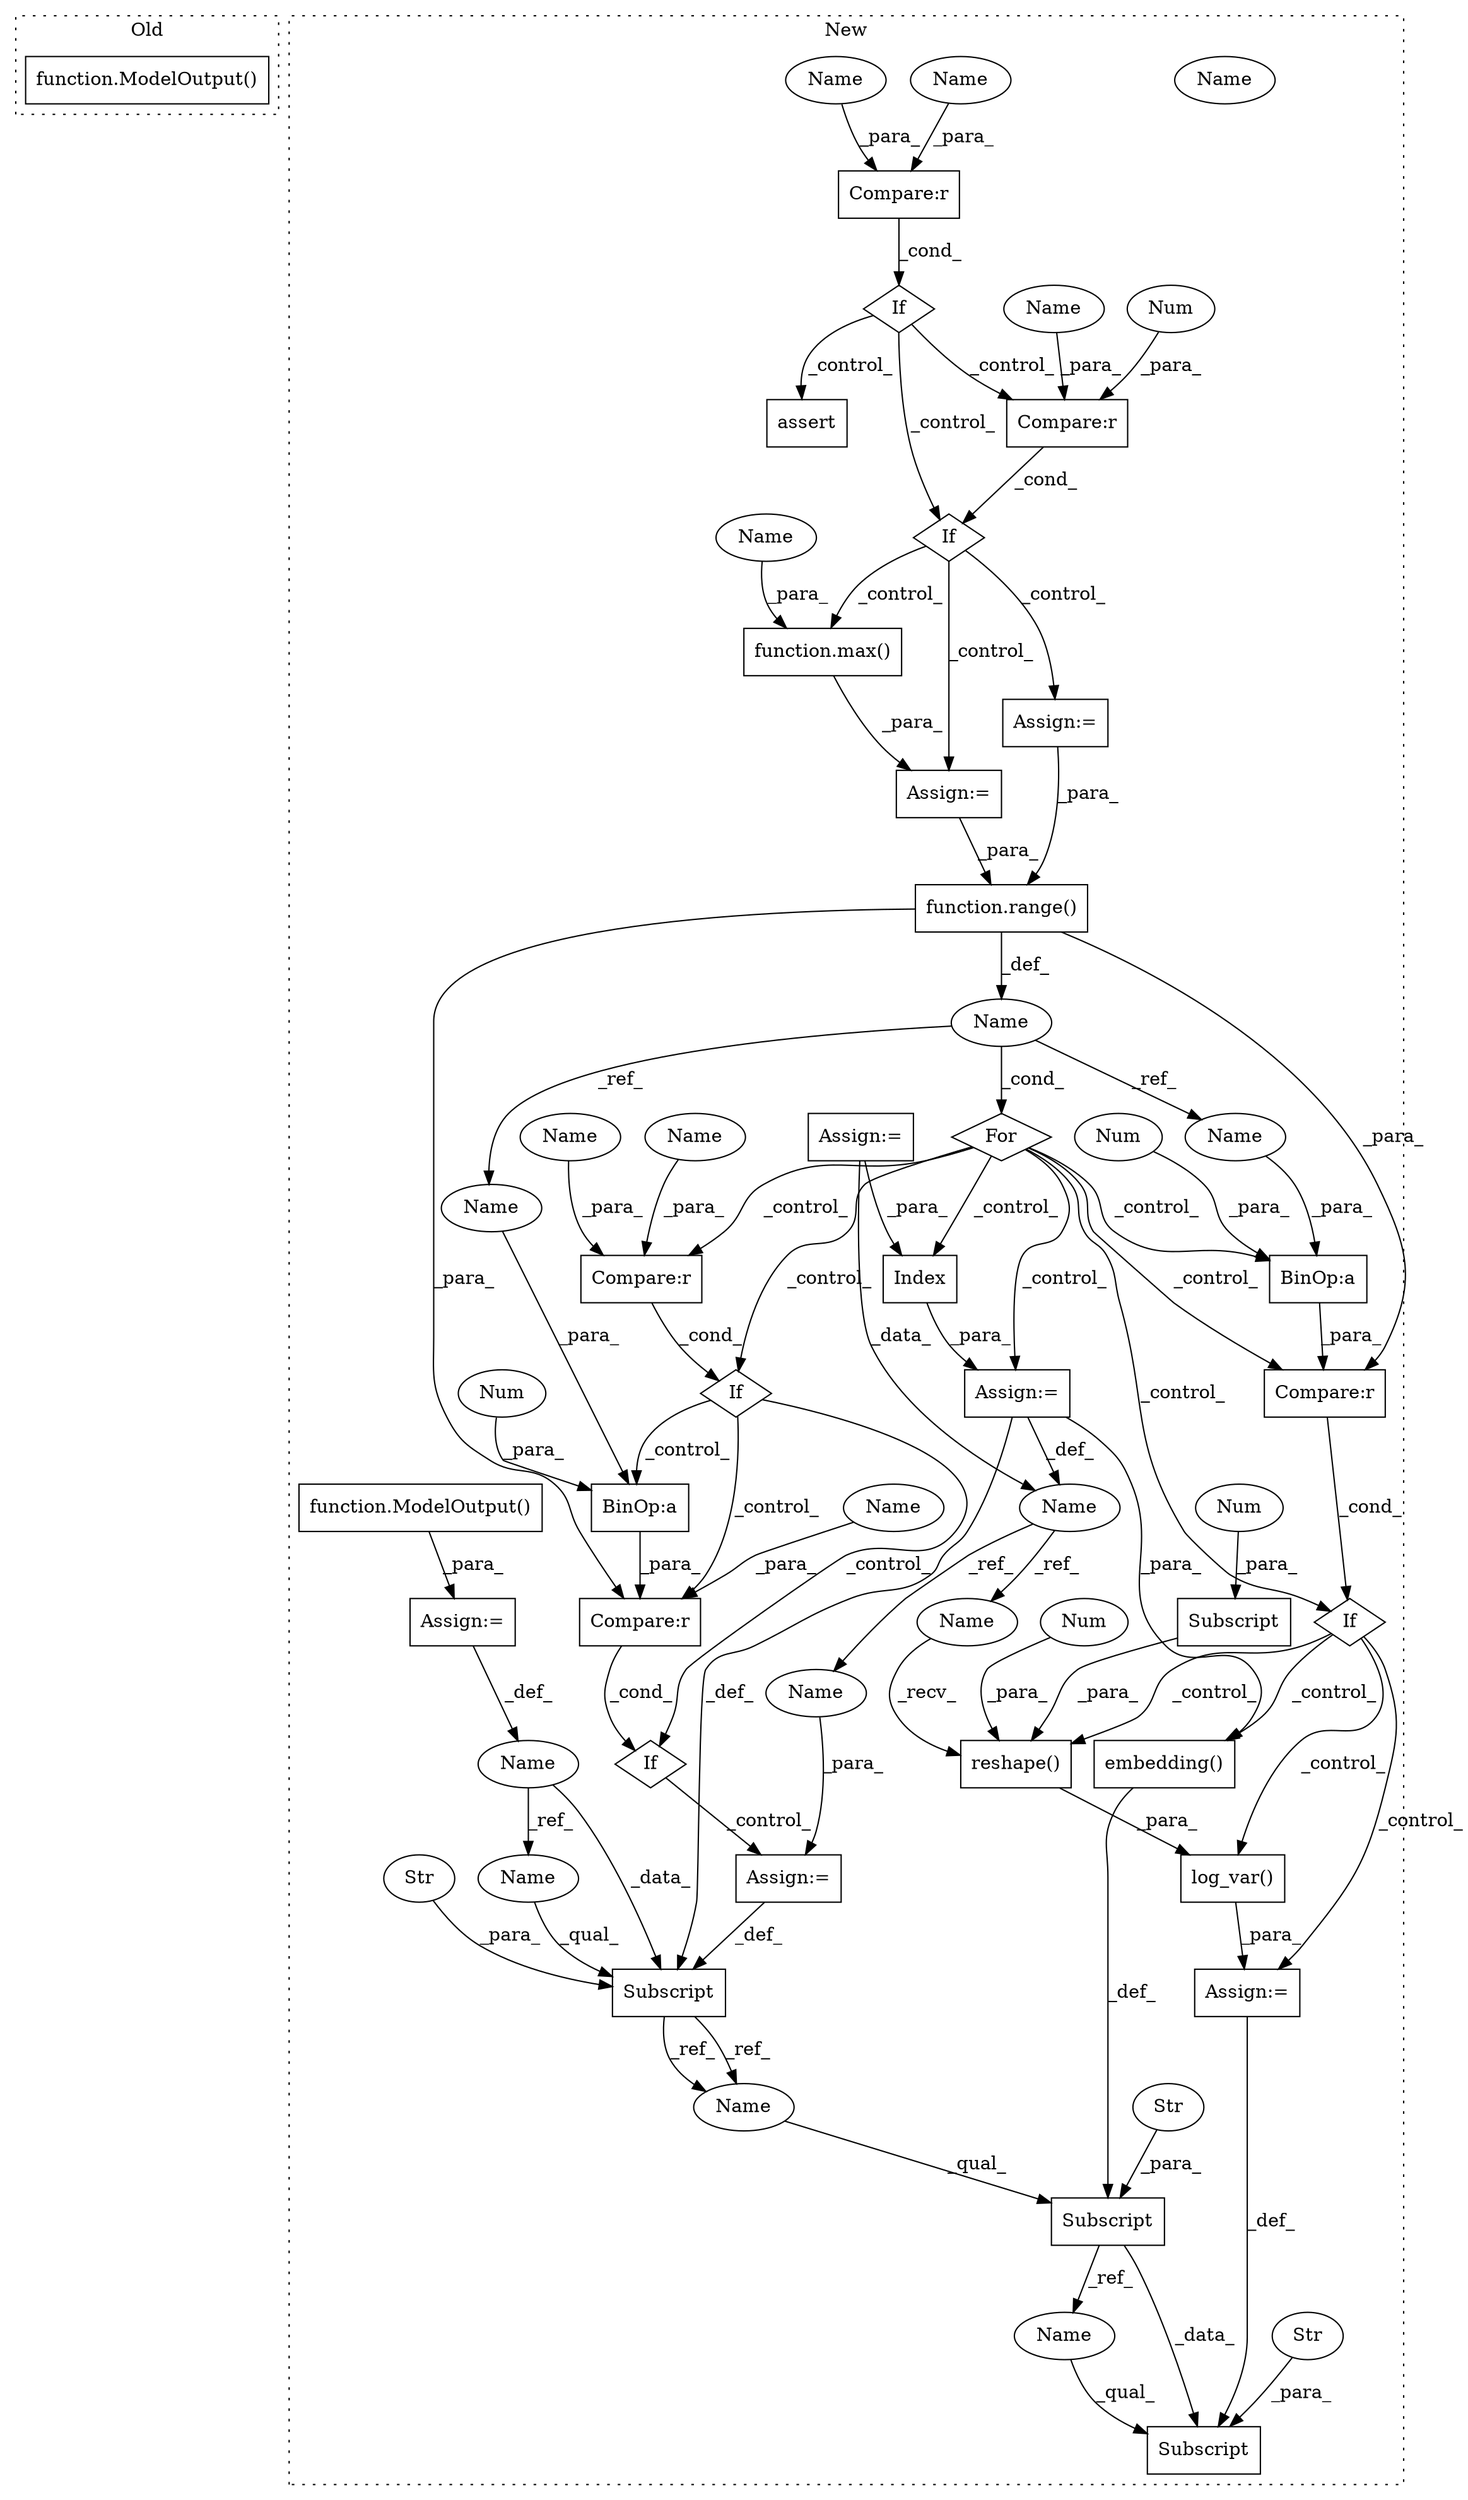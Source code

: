 digraph G {
subgraph cluster0 {
1 [label="function.ModelOutput()" a="75" s="7334" l="96" shape="box"];
label = "Old";
style="dotted";
}
subgraph cluster1 {
2 [label="function.max()" a="75" s="10654,10677" l="4,1" shape="box"];
3 [label="If" a="96" s="10946" l="3" shape="diamond"];
4 [label="BinOp:a" a="82" s="10839" l="1" shape="box"];
5 [label="If" a="96" s="10835" l="3" shape="diamond"];
6 [label="BinOp:a" a="82" s="10950" l="1" shape="box"];
7 [label="If" a="96" s="10248" l="3" shape="diamond"];
8 [label="function.range()" a="75" s="10714,10729" l="6,1" shape="box"];
9 [label="If" a="96" s="10539" l="3" shape="diamond"];
10 [label="For" a="107" s="10705,10730" l="4,14" shape="diamond"];
11 [label="If" a="96" s="10783" l="3" shape="diamond"];
12 [label="Num" a="76" s="10840" l="1" shape="ellipse"];
13 [label="Num" a="76" s="10951" l="1" shape="ellipse"];
14 [label="Compare:r" a="40" s="10542" l="25" shape="box"];
15 [label="Num" a="76" s="10542" l="2" shape="ellipse"];
16 [label="Compare:r" a="40" s="10251" l="31" shape="box"];
17 [label="Compare:r" a="40" s="10786" l="31" shape="box"];
18 [label="Compare:r" a="40" s="10838" l="26" shape="box"];
19 [label="Compare:r" a="40" s="10949" l="17" shape="box"];
20 [label="assert" a="65" s="10297" l="7" shape="box"];
21 [label="Name" a="87" s="10709" l="1" shape="ellipse"];
22 [label="Assign:=" a="68" s="10918" l="3" shape="box"];
23 [label="Subscript" a="63" s="10886,0" l="32,0" shape="box"];
24 [label="Str" a="66" s="10893" l="24" shape="ellipse"];
25 [label="Name" a="87" s="10184" l="6" shape="ellipse"];
26 [label="Assign:=" a="68" s="10594" l="3" shape="box"];
27 [label="Assign:=" a="68" s="10651" l="3" shape="box"];
28 [label="function.ModelOutput()" a="75" s="10193" l="13" shape="box"];
29 [label="Assign:=" a="68" s="10190" l="3" shape="box"];
30 [label="Assign:=" a="68" s="11090" l="3" shape="box"];
31 [label="Index" a="46" s="10750,10768" l="15,1" shape="box"];
32 [label="Assign:=" a="68" s="10747" l="3" shape="box"];
33 [label="Assign:=" a="68" s="10691" l="3" shape="box"];
34 [label="log_var()" a="75" s="11093,11133" l="13,1" shape="box"];
35 [label="Subscript" a="63" s="11066,0" l="24,0" shape="box"];
36 [label="Str" a="66" s="11073" l="16" shape="ellipse"];
37 [label="Subscript" a="63" s="10984,0" l="19,0" shape="box"];
38 [label="Str" a="66" s="10991" l="11" shape="ellipse"];
39 [label="Name" a="87" s="10744" l="3" shape="ellipse"];
40 [label="reshape()" a="75" s="11106,11132" l="12,1" shape="box"];
41 [label="Subscript" a="63" s="11118,0" l="10,0" shape="box"];
42 [label="embedding()" a="75" s="11006,11048" l="15,1" shape="box"];
43 [label="Num" a="76" s="11130" l="2" shape="ellipse"];
44 [label="Num" a="76" s="11126" l="1" shape="ellipse"];
45 [label="Name" a="87" s="10984" l="6" shape="ellipse"];
46 [label="Name" a="87" s="10949" l="1" shape="ellipse"];
47 [label="Name" a="87" s="10838" l="1" shape="ellipse"];
48 [label="Name" a="87" s="10984" l="6" shape="ellipse"];
49 [label="Name" a="87" s="10886" l="6" shape="ellipse"];
50 [label="Name" a="87" s="10278" l="4" shape="ellipse"];
51 [label="Name" a="87" s="10813" l="4" shape="ellipse"];
52 [label="Name" a="87" s="11066" l="6" shape="ellipse"];
53 [label="Name" a="87" s="10921" l="3" shape="ellipse"];
54 [label="Name" a="87" s="11106" l="3" shape="ellipse"];
55 [label="Name" a="87" s="10845" l="19" shape="ellipse"];
56 [label="Name" a="87" s="10786" l="19" shape="ellipse"];
57 [label="Name" a="87" s="10548" l="19" shape="ellipse"];
58 [label="Name" a="87" s="10658" l="19" shape="ellipse"];
59 [label="Name" a="87" s="10251" l="19" shape="ellipse"];
label = "New";
style="dotted";
}
2 -> 27 [label="_para_"];
3 -> 30 [label="_control_"];
3 -> 42 [label="_control_"];
3 -> 40 [label="_control_"];
3 -> 34 [label="_control_"];
4 -> 18 [label="_para_"];
5 -> 22 [label="_control_"];
6 -> 19 [label="_para_"];
7 -> 9 [label="_control_"];
7 -> 20 [label="_control_"];
7 -> 14 [label="_control_"];
8 -> 21 [label="_def_"];
8 -> 19 [label="_para_"];
8 -> 18 [label="_para_"];
9 -> 2 [label="_control_"];
9 -> 26 [label="_control_"];
9 -> 27 [label="_control_"];
10 -> 19 [label="_control_"];
10 -> 32 [label="_control_"];
10 -> 11 [label="_control_"];
10 -> 31 [label="_control_"];
10 -> 3 [label="_control_"];
10 -> 6 [label="_control_"];
10 -> 17 [label="_control_"];
11 -> 18 [label="_control_"];
11 -> 5 [label="_control_"];
11 -> 4 [label="_control_"];
12 -> 4 [label="_para_"];
13 -> 6 [label="_para_"];
14 -> 9 [label="_cond_"];
15 -> 14 [label="_para_"];
16 -> 7 [label="_cond_"];
17 -> 11 [label="_cond_"];
18 -> 5 [label="_cond_"];
19 -> 3 [label="_cond_"];
21 -> 46 [label="_ref_"];
21 -> 10 [label="_cond_"];
21 -> 47 [label="_ref_"];
22 -> 23 [label="_def_"];
23 -> 48 [label="_ref_"];
23 -> 48 [label="_ref_"];
24 -> 23 [label="_para_"];
25 -> 49 [label="_ref_"];
25 -> 23 [label="_data_"];
26 -> 8 [label="_para_"];
27 -> 8 [label="_para_"];
28 -> 29 [label="_para_"];
29 -> 25 [label="_def_"];
30 -> 35 [label="_def_"];
31 -> 32 [label="_para_"];
32 -> 23 [label="_def_"];
32 -> 39 [label="_def_"];
32 -> 42 [label="_para_"];
33 -> 39 [label="_data_"];
33 -> 31 [label="_para_"];
34 -> 30 [label="_para_"];
36 -> 35 [label="_para_"];
37 -> 52 [label="_ref_"];
37 -> 35 [label="_data_"];
38 -> 37 [label="_para_"];
39 -> 54 [label="_ref_"];
39 -> 53 [label="_ref_"];
40 -> 34 [label="_para_"];
41 -> 40 [label="_para_"];
42 -> 37 [label="_def_"];
43 -> 40 [label="_para_"];
44 -> 41 [label="_para_"];
46 -> 6 [label="_para_"];
47 -> 4 [label="_para_"];
48 -> 37 [label="_qual_"];
49 -> 23 [label="_qual_"];
50 -> 16 [label="_para_"];
51 -> 17 [label="_para_"];
52 -> 35 [label="_qual_"];
53 -> 22 [label="_para_"];
54 -> 40 [label="_recv_"];
55 -> 18 [label="_para_"];
56 -> 17 [label="_para_"];
57 -> 14 [label="_para_"];
58 -> 2 [label="_para_"];
59 -> 16 [label="_para_"];
}